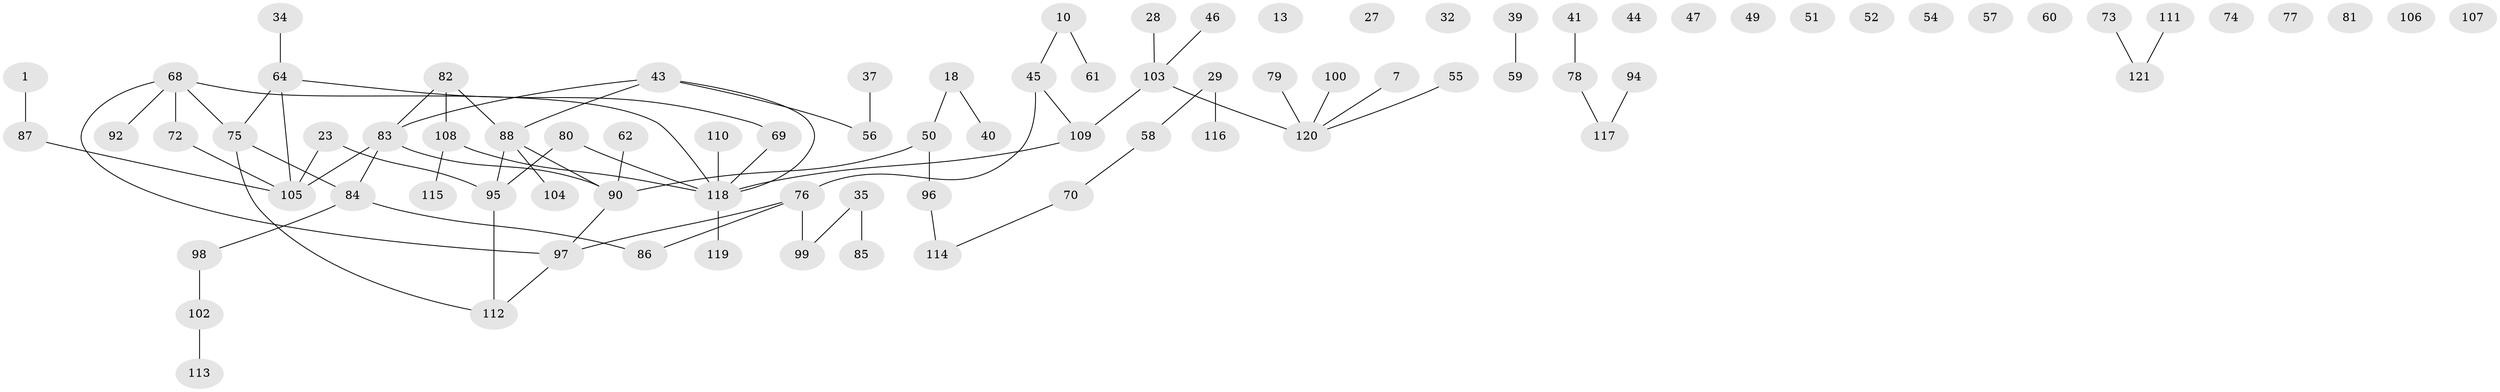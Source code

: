 // original degree distribution, {1: 0.2644628099173554, 2: 0.2975206611570248, 3: 0.1652892561983471, 4: 0.09090909090909091, 0: 0.1322314049586777, 5: 0.049586776859504134}
// Generated by graph-tools (version 1.1) at 2025/43/03/04/25 21:43:23]
// undirected, 84 vertices, 78 edges
graph export_dot {
graph [start="1"]
  node [color=gray90,style=filled];
  1;
  7;
  10;
  13;
  18;
  23;
  27;
  28;
  29;
  32;
  34;
  35;
  37;
  39;
  40;
  41;
  43;
  44;
  45;
  46;
  47;
  49;
  50;
  51;
  52;
  54;
  55;
  56;
  57;
  58 [super="+22"];
  59;
  60;
  61;
  62;
  64 [super="+21+36"];
  68 [super="+25+16"];
  69;
  70;
  72 [super="+4+17"];
  73;
  74;
  75 [super="+67"];
  76 [super="+8"];
  77;
  78;
  79;
  80;
  81;
  82;
  83;
  84 [super="+19"];
  85;
  86;
  87;
  88;
  90 [super="+12+48+71"];
  92;
  94;
  95;
  96 [super="+93"];
  97;
  98 [super="+11+24+38+91"];
  99;
  100;
  102 [super="+89+63"];
  103;
  104;
  105 [super="+33"];
  106;
  107;
  108;
  109 [super="+3+26"];
  110;
  111;
  112;
  113;
  114;
  115;
  116;
  117;
  118 [super="+9+101"];
  119;
  120 [super="+5+66"];
  121;
  1 -- 87;
  7 -- 120;
  10 -- 45;
  10 -- 61;
  18 -- 40;
  18 -- 50;
  23 -- 95;
  23 -- 105;
  28 -- 103;
  29 -- 116;
  29 -- 58;
  34 -- 64;
  35 -- 85;
  35 -- 99;
  37 -- 56;
  39 -- 59;
  41 -- 78;
  43 -- 56;
  43 -- 83;
  43 -- 88;
  43 -- 118;
  45 -- 76 [weight=2];
  45 -- 109;
  46 -- 103;
  50 -- 96 [weight=2];
  50 -- 90;
  55 -- 120;
  58 -- 70;
  62 -- 90;
  64 -- 105;
  64 -- 69;
  64 -- 75;
  68 -- 72;
  68 -- 92;
  68 -- 118;
  68 -- 97;
  68 -- 75;
  69 -- 118;
  70 -- 114;
  72 -- 105;
  73 -- 121;
  75 -- 112;
  75 -- 84;
  76 -- 86;
  76 -- 99;
  76 -- 97;
  78 -- 117;
  79 -- 120;
  80 -- 95;
  80 -- 118;
  82 -- 83;
  82 -- 88;
  82 -- 108;
  83 -- 84;
  83 -- 90;
  83 -- 105;
  84 -- 86;
  84 -- 98 [weight=2];
  87 -- 105;
  88 -- 95;
  88 -- 104;
  88 -- 90;
  90 -- 97;
  94 -- 117;
  95 -- 112;
  96 -- 114;
  97 -- 112;
  98 -- 102;
  100 -- 120;
  102 -- 113;
  103 -- 109;
  103 -- 120 [weight=2];
  108 -- 115;
  108 -- 118;
  109 -- 118;
  110 -- 118;
  111 -- 121;
  118 -- 119;
}
